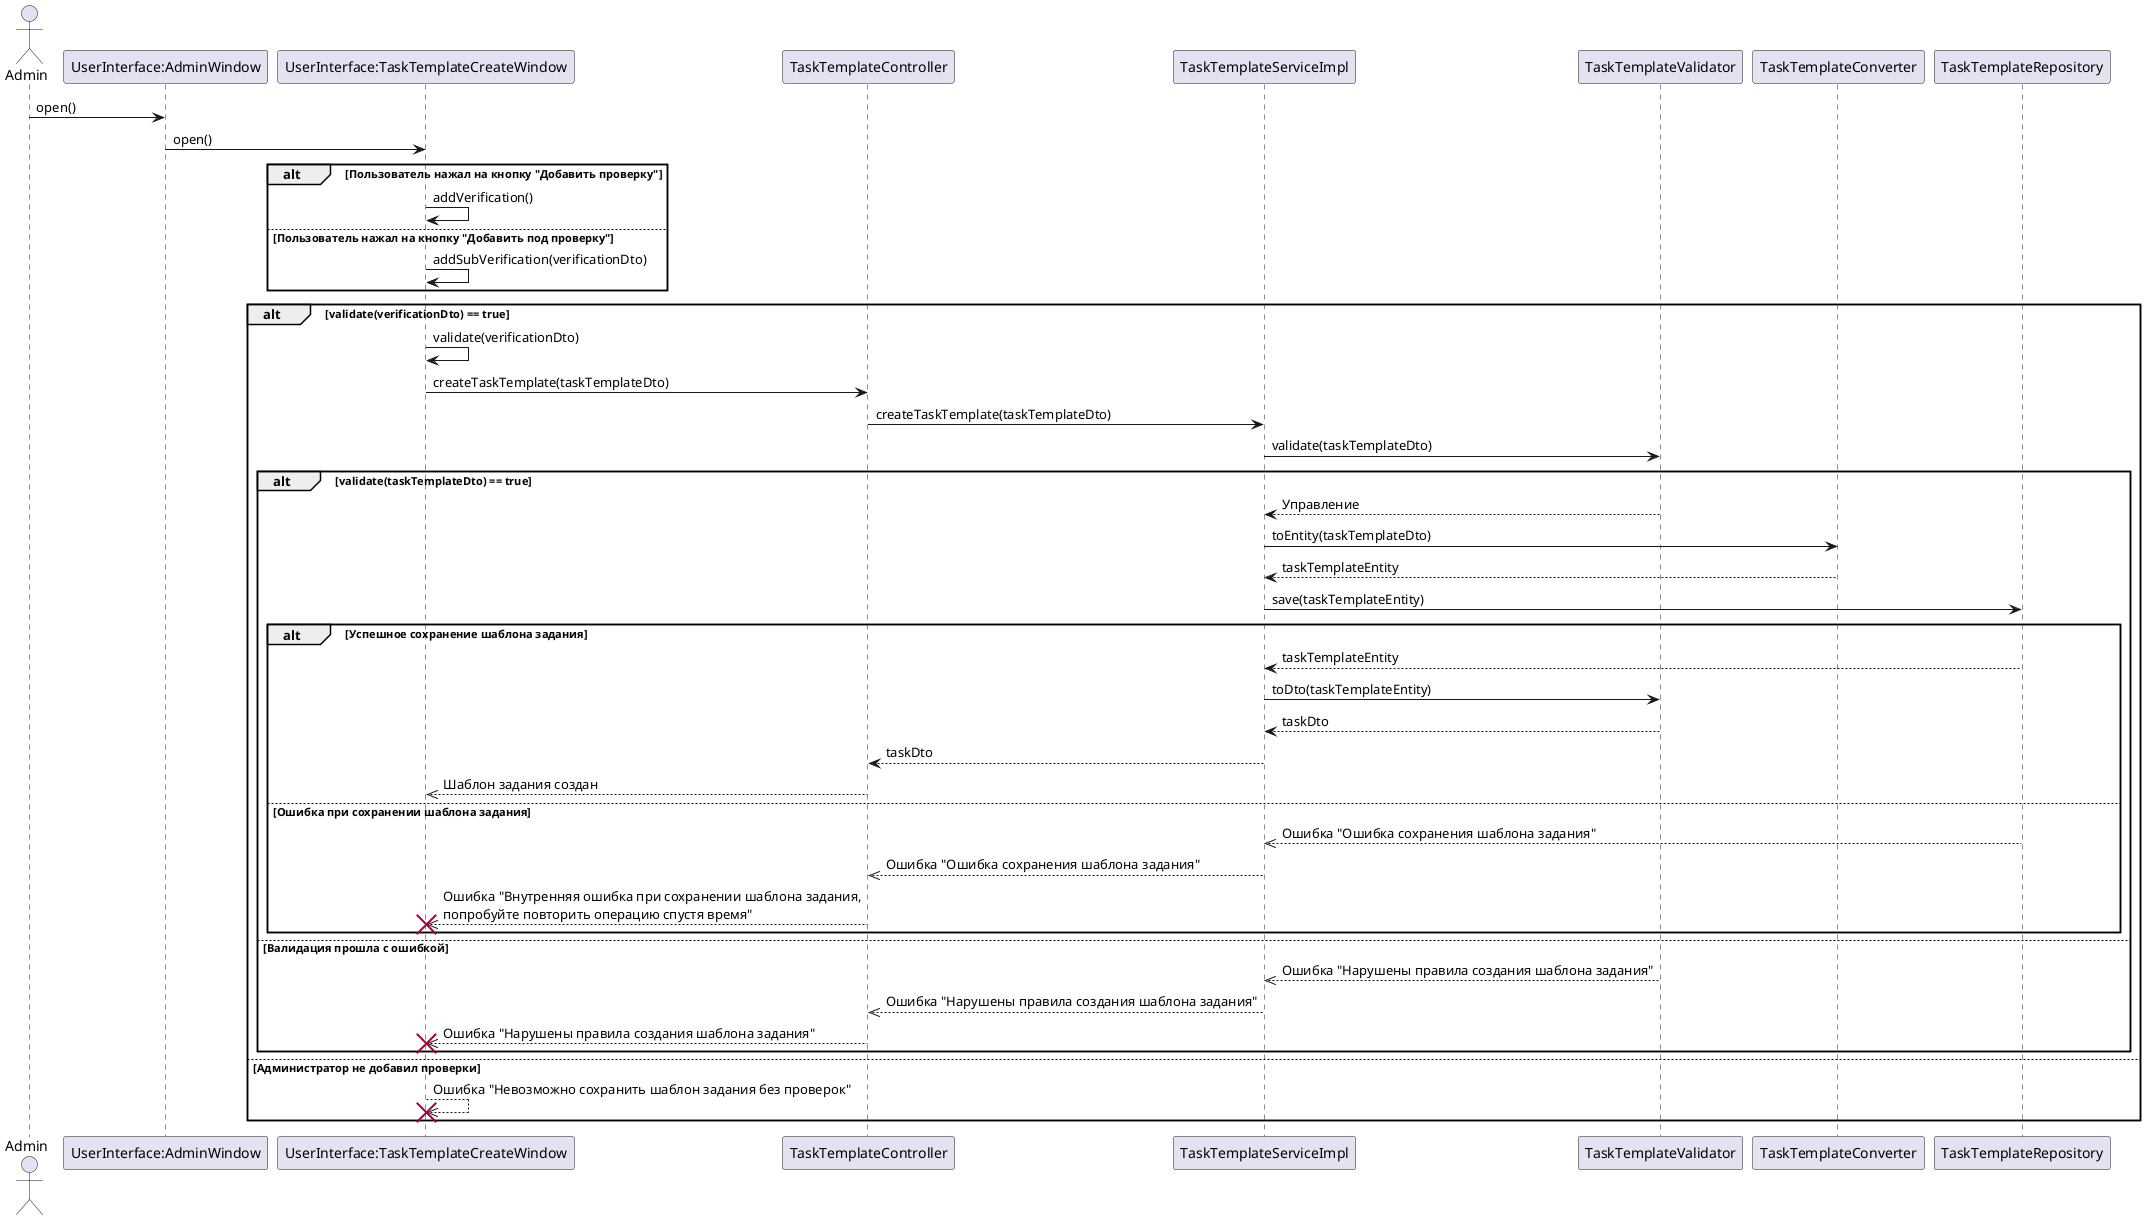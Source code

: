 @startuml
'https://plantuml.com/sequence-diagram

actor Admin
participant "UserInterface:AdminWindow"
participant "UserInterface:TaskTemplateCreateWindow"
participant TaskTemplateController
participant TaskTemplateServiceImpl
participant TaskTemplateValidator
participant TaskTemplateConverter
participant TaskTemplateRepository

Admin -> "UserInterface:AdminWindow": open()
"UserInterface:AdminWindow" -> "UserInterface:TaskTemplateCreateWindow": open()

alt Пользователь нажал на кнопку "Добавить проверку"
    "UserInterface:TaskTemplateCreateWindow" -> "UserInterface:TaskTemplateCreateWindow": addVerification()
else Пользователь нажал на кнопку "Добавить под проверку"
    "UserInterface:TaskTemplateCreateWindow" -> "UserInterface:TaskTemplateCreateWindow": addSubVerification(verificationDto)
end

alt validate(verificationDto) == true
        "UserInterface:TaskTemplateCreateWindow" -> "UserInterface:TaskTemplateCreateWindow": validate(verificationDto)

        "UserInterface:TaskTemplateCreateWindow" -> TaskTemplateController: createTaskTemplate(taskTemplateDto)
        TaskTemplateController -> TaskTemplateServiceImpl: createTaskTemplate(taskTemplateDto)
        TaskTemplateServiceImpl -> TaskTemplateValidator: validate(taskTemplateDto)

        alt validate(taskTemplateDto) == true
            TaskTemplateValidator --> TaskTemplateServiceImpl: Управление

            TaskTemplateServiceImpl -> TaskTemplateConverter: toEntity(taskTemplateDto)
            TaskTemplateConverter --> TaskTemplateServiceImpl: taskTemplateEntity

            TaskTemplateServiceImpl -> TaskTemplateRepository: save(taskTemplateEntity)
            alt Успешное сохранение шаблона задания
                TaskTemplateRepository --> TaskTemplateServiceImpl: taskTemplateEntity
                TaskTemplateServiceImpl -> TaskTemplateValidator: toDto(taskTemplateEntity)
                TaskTemplateValidator --> TaskTemplateServiceImpl: taskDto
                TaskTemplateServiceImpl --> TaskTemplateController: taskDto
                TaskTemplateController -->> "UserInterface:TaskTemplateCreateWindow": Шаблон задания создан
            else Ошибка при сохранении шаблона задания
                TaskTemplateRepository -->> TaskTemplateServiceImpl: Ошибка "Ошибка сохранения шаблона задания"
                TaskTemplateServiceImpl -->> TaskTemplateController: Ошибка "Ошибка сохранения шаблона задания"
                TaskTemplateController -->> "UserInterface:TaskTemplateCreateWindow": Ошибка "Внутренняя ошибка при сохранении шаблона задания,\nпопробуйте повторить операцию спустя время"
                destroy "UserInterface:TaskTemplateCreateWindow"
            end
        else Валидация прошла с ошибкой
            TaskTemplateValidator -->> TaskTemplateServiceImpl: Ошибка "Нарушены правила создания шаблона задания"
            TaskTemplateServiceImpl -->> TaskTemplateController: Ошибка "Нарушены правила создания шаблона задания"
            TaskTemplateController -->> "UserInterface:TaskTemplateCreateWindow": Ошибка "Нарушены правила создания шаблона задания"
            destroy "UserInterface:TaskTemplateCreateWindow"
        end
    else Администратор не добавил проверки
        "UserInterface:TaskTemplateCreateWindow" -->> "UserInterface:TaskTemplateCreateWindow": Ошибка "Невозможно сохранить шаблон задания без проверок"
        destroy "UserInterface:TaskTemplateCreateWindow"
    end
@enduml